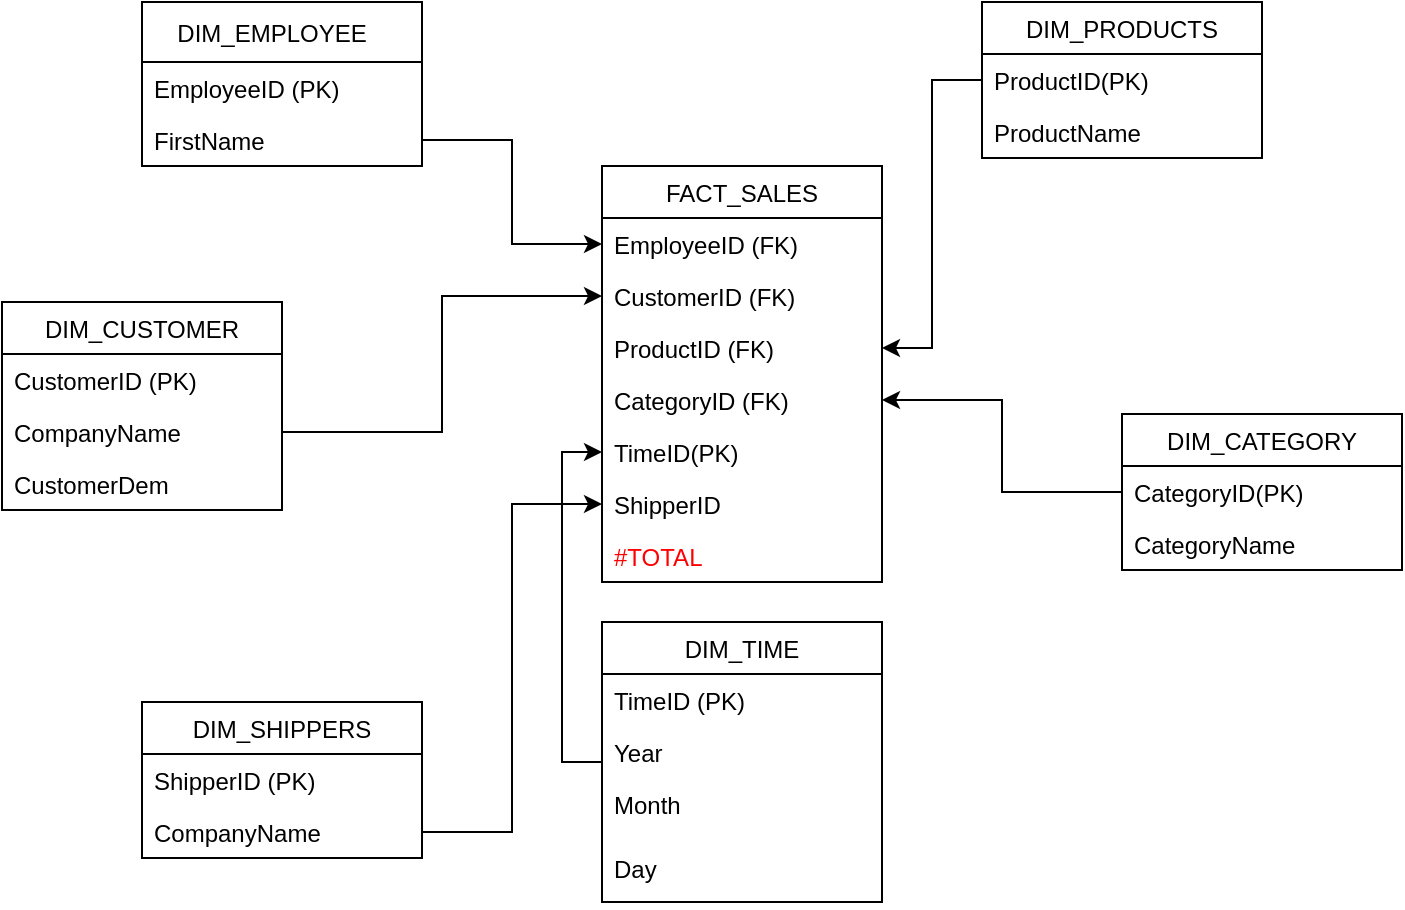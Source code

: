 <mxfile version="14.9.8" type="github">
  <diagram id="v3f1Fml4-4x8fgCfMiBs" name="Page-1">
    <mxGraphModel dx="1038" dy="489" grid="1" gridSize="10" guides="1" tooltips="1" connect="1" arrows="1" fold="1" page="1" pageScale="1" pageWidth="827" pageHeight="1169" math="0" shadow="0">
      <root>
        <mxCell id="0" />
        <mxCell id="1" parent="0" />
        <object label="DIM_EMPLOYEE   " id="hz4iwN1TB7VWFv_XUfBX-1">
          <mxCell style="swimlane;fontStyle=0;childLayout=stackLayout;horizontal=1;startSize=30;horizontalStack=0;resizeParent=1;resizeParentMax=0;resizeLast=0;collapsible=1;marginBottom=0;" vertex="1" parent="1">
            <mxGeometry x="100" y="80" width="140" height="82" as="geometry" />
          </mxCell>
        </object>
        <mxCell id="hz4iwN1TB7VWFv_XUfBX-2" value="EmployeeID (PK)" style="text;strokeColor=none;fillColor=none;align=left;verticalAlign=top;spacingLeft=4;spacingRight=4;overflow=hidden;rotatable=0;points=[[0,0.5],[1,0.5]];portConstraint=eastwest;" vertex="1" parent="hz4iwN1TB7VWFv_XUfBX-1">
          <mxGeometry y="30" width="140" height="26" as="geometry" />
        </mxCell>
        <mxCell id="hz4iwN1TB7VWFv_XUfBX-3" value="FirstName " style="text;strokeColor=none;fillColor=none;align=left;verticalAlign=top;spacingLeft=4;spacingRight=4;overflow=hidden;rotatable=0;points=[[0,0.5],[1,0.5]];portConstraint=eastwest;" vertex="1" parent="hz4iwN1TB7VWFv_XUfBX-1">
          <mxGeometry y="56" width="140" height="26" as="geometry" />
        </mxCell>
        <mxCell id="hz4iwN1TB7VWFv_XUfBX-5" value="FACT_SALES" style="swimlane;fontStyle=0;childLayout=stackLayout;horizontal=1;startSize=26;horizontalStack=0;resizeParent=1;resizeParentMax=0;resizeLast=0;collapsible=1;marginBottom=0;" vertex="1" parent="1">
          <mxGeometry x="330" y="162" width="140" height="208" as="geometry" />
        </mxCell>
        <mxCell id="hz4iwN1TB7VWFv_XUfBX-6" value="EmployeeID (FK)" style="text;strokeColor=none;fillColor=none;align=left;verticalAlign=top;spacingLeft=4;spacingRight=4;overflow=hidden;rotatable=0;points=[[0,0.5],[1,0.5]];portConstraint=eastwest;" vertex="1" parent="hz4iwN1TB7VWFv_XUfBX-5">
          <mxGeometry y="26" width="140" height="26" as="geometry" />
        </mxCell>
        <mxCell id="hz4iwN1TB7VWFv_XUfBX-7" value="CustomerID (FK)" style="text;strokeColor=none;fillColor=none;align=left;verticalAlign=top;spacingLeft=4;spacingRight=4;overflow=hidden;rotatable=0;points=[[0,0.5],[1,0.5]];portConstraint=eastwest;" vertex="1" parent="hz4iwN1TB7VWFv_XUfBX-5">
          <mxGeometry y="52" width="140" height="26" as="geometry" />
        </mxCell>
        <mxCell id="hz4iwN1TB7VWFv_XUfBX-8" value="ProductID (FK)" style="text;strokeColor=none;fillColor=none;align=left;verticalAlign=top;spacingLeft=4;spacingRight=4;overflow=hidden;rotatable=0;points=[[0,0.5],[1,0.5]];portConstraint=eastwest;" vertex="1" parent="hz4iwN1TB7VWFv_XUfBX-5">
          <mxGeometry y="78" width="140" height="26" as="geometry" />
        </mxCell>
        <mxCell id="hz4iwN1TB7VWFv_XUfBX-15" value="CategoryID (FK)" style="text;strokeColor=none;fillColor=none;align=left;verticalAlign=top;spacingLeft=4;spacingRight=4;overflow=hidden;rotatable=0;points=[[0,0.5],[1,0.5]];portConstraint=eastwest;" vertex="1" parent="hz4iwN1TB7VWFv_XUfBX-5">
          <mxGeometry y="104" width="140" height="26" as="geometry" />
        </mxCell>
        <mxCell id="hz4iwN1TB7VWFv_XUfBX-16" value="TimeID(PK)" style="text;strokeColor=none;fillColor=none;align=left;verticalAlign=top;spacingLeft=4;spacingRight=4;overflow=hidden;rotatable=0;points=[[0,0.5],[1,0.5]];portConstraint=eastwest;" vertex="1" parent="hz4iwN1TB7VWFv_XUfBX-5">
          <mxGeometry y="130" width="140" height="26" as="geometry" />
        </mxCell>
        <mxCell id="hz4iwN1TB7VWFv_XUfBX-47" value="ShipperID" style="text;strokeColor=none;fillColor=none;align=left;verticalAlign=top;spacingLeft=4;spacingRight=4;overflow=hidden;rotatable=0;points=[[0,0.5],[1,0.5]];portConstraint=eastwest;" vertex="1" parent="hz4iwN1TB7VWFv_XUfBX-5">
          <mxGeometry y="156" width="140" height="26" as="geometry" />
        </mxCell>
        <mxCell id="hz4iwN1TB7VWFv_XUfBX-17" value="#TOTAL" style="text;strokeColor=none;fillColor=none;align=left;verticalAlign=top;spacingLeft=4;spacingRight=4;overflow=hidden;rotatable=0;points=[[0,0.5],[1,0.5]];portConstraint=eastwest;fontColor=#FF0000;" vertex="1" parent="hz4iwN1TB7VWFv_XUfBX-5">
          <mxGeometry y="182" width="140" height="26" as="geometry" />
        </mxCell>
        <mxCell id="hz4iwN1TB7VWFv_XUfBX-19" style="edgeStyle=orthogonalEdgeStyle;rounded=0;orthogonalLoop=1;jettySize=auto;html=1;entryX=0;entryY=0.5;entryDx=0;entryDy=0;fontColor=#FF0000;" edge="1" parent="1" source="hz4iwN1TB7VWFv_XUfBX-9" target="hz4iwN1TB7VWFv_XUfBX-16">
          <mxGeometry relative="1" as="geometry">
            <Array as="points">
              <mxPoint x="310" y="460" />
              <mxPoint x="310" y="305" />
            </Array>
          </mxGeometry>
        </mxCell>
        <mxCell id="hz4iwN1TB7VWFv_XUfBX-9" value="DIM_TIME" style="swimlane;fontStyle=0;childLayout=stackLayout;horizontal=1;startSize=26;horizontalStack=0;resizeParent=1;resizeParentMax=0;resizeLast=0;collapsible=1;marginBottom=0;" vertex="1" parent="1">
          <mxGeometry x="330" y="390" width="140" height="140" as="geometry" />
        </mxCell>
        <mxCell id="hz4iwN1TB7VWFv_XUfBX-10" value="TimeID (PK)" style="text;strokeColor=none;fillColor=none;align=left;verticalAlign=top;spacingLeft=4;spacingRight=4;overflow=hidden;rotatable=0;points=[[0,0.5],[1,0.5]];portConstraint=eastwest;" vertex="1" parent="hz4iwN1TB7VWFv_XUfBX-9">
          <mxGeometry y="26" width="140" height="26" as="geometry" />
        </mxCell>
        <mxCell id="hz4iwN1TB7VWFv_XUfBX-11" value="Year" style="text;strokeColor=none;fillColor=none;align=left;verticalAlign=top;spacingLeft=4;spacingRight=4;overflow=hidden;rotatable=0;points=[[0,0.5],[1,0.5]];portConstraint=eastwest;" vertex="1" parent="hz4iwN1TB7VWFv_XUfBX-9">
          <mxGeometry y="52" width="140" height="26" as="geometry" />
        </mxCell>
        <mxCell id="hz4iwN1TB7VWFv_XUfBX-12" value="Month" style="text;strokeColor=none;fillColor=none;align=left;verticalAlign=top;spacingLeft=4;spacingRight=4;overflow=hidden;rotatable=0;points=[[0,0.5],[1,0.5]];portConstraint=eastwest;" vertex="1" parent="hz4iwN1TB7VWFv_XUfBX-9">
          <mxGeometry y="78" width="140" height="32" as="geometry" />
        </mxCell>
        <mxCell id="hz4iwN1TB7VWFv_XUfBX-13" value="Day" style="text;strokeColor=none;fillColor=none;align=left;verticalAlign=top;spacingLeft=4;spacingRight=4;overflow=hidden;rotatable=0;points=[[0,0.5],[1,0.5]];portConstraint=eastwest;" vertex="1" parent="hz4iwN1TB7VWFv_XUfBX-9">
          <mxGeometry y="110" width="140" height="30" as="geometry" />
        </mxCell>
        <mxCell id="hz4iwN1TB7VWFv_XUfBX-18" style="edgeStyle=orthogonalEdgeStyle;rounded=0;orthogonalLoop=1;jettySize=auto;html=1;fontColor=#FF0000;" edge="1" parent="1" source="hz4iwN1TB7VWFv_XUfBX-3" target="hz4iwN1TB7VWFv_XUfBX-6">
          <mxGeometry relative="1" as="geometry" />
        </mxCell>
        <mxCell id="hz4iwN1TB7VWFv_XUfBX-28" value="DIM_CUSTOMER" style="swimlane;fontStyle=0;childLayout=stackLayout;horizontal=1;startSize=26;horizontalStack=0;resizeParent=1;resizeParentMax=0;resizeLast=0;collapsible=1;marginBottom=0;" vertex="1" parent="1">
          <mxGeometry x="30" y="230" width="140" height="104" as="geometry" />
        </mxCell>
        <mxCell id="hz4iwN1TB7VWFv_XUfBX-29" value="CustomerID (PK)" style="text;strokeColor=none;fillColor=none;align=left;verticalAlign=top;spacingLeft=4;spacingRight=4;overflow=hidden;rotatable=0;points=[[0,0.5],[1,0.5]];portConstraint=eastwest;" vertex="1" parent="hz4iwN1TB7VWFv_XUfBX-28">
          <mxGeometry y="26" width="140" height="26" as="geometry" />
        </mxCell>
        <mxCell id="hz4iwN1TB7VWFv_XUfBX-30" value="CompanyName " style="text;strokeColor=none;fillColor=none;align=left;verticalAlign=top;spacingLeft=4;spacingRight=4;overflow=hidden;rotatable=0;points=[[0,0.5],[1,0.5]];portConstraint=eastwest;" vertex="1" parent="hz4iwN1TB7VWFv_XUfBX-28">
          <mxGeometry y="52" width="140" height="26" as="geometry" />
        </mxCell>
        <mxCell id="hz4iwN1TB7VWFv_XUfBX-49" value="CustomerDem" style="text;strokeColor=none;fillColor=none;align=left;verticalAlign=top;spacingLeft=4;spacingRight=4;overflow=hidden;rotatable=0;points=[[0,0.5],[1,0.5]];portConstraint=eastwest;" vertex="1" parent="hz4iwN1TB7VWFv_XUfBX-28">
          <mxGeometry y="78" width="140" height="26" as="geometry" />
        </mxCell>
        <mxCell id="hz4iwN1TB7VWFv_XUfBX-32" style="edgeStyle=orthogonalEdgeStyle;rounded=0;orthogonalLoop=1;jettySize=auto;html=1;entryX=0;entryY=0.5;entryDx=0;entryDy=0;fontColor=#FF0000;" edge="1" parent="1" source="hz4iwN1TB7VWFv_XUfBX-30" target="hz4iwN1TB7VWFv_XUfBX-7">
          <mxGeometry relative="1" as="geometry" />
        </mxCell>
        <mxCell id="hz4iwN1TB7VWFv_XUfBX-33" value="DIM_PRODUCTS" style="swimlane;fontStyle=0;childLayout=stackLayout;horizontal=1;startSize=26;horizontalStack=0;resizeParent=1;resizeParentMax=0;resizeLast=0;collapsible=1;marginBottom=0;" vertex="1" parent="1">
          <mxGeometry x="520" y="80" width="140" height="78" as="geometry" />
        </mxCell>
        <mxCell id="hz4iwN1TB7VWFv_XUfBX-34" value="ProductID(PK)" style="text;strokeColor=none;fillColor=none;align=left;verticalAlign=top;spacingLeft=4;spacingRight=4;overflow=hidden;rotatable=0;points=[[0,0.5],[1,0.5]];portConstraint=eastwest;" vertex="1" parent="hz4iwN1TB7VWFv_XUfBX-33">
          <mxGeometry y="26" width="140" height="26" as="geometry" />
        </mxCell>
        <mxCell id="hz4iwN1TB7VWFv_XUfBX-35" value="ProductName" style="text;strokeColor=none;fillColor=none;align=left;verticalAlign=top;spacingLeft=4;spacingRight=4;overflow=hidden;rotatable=0;points=[[0,0.5],[1,0.5]];portConstraint=eastwest;" vertex="1" parent="hz4iwN1TB7VWFv_XUfBX-33">
          <mxGeometry y="52" width="140" height="26" as="geometry" />
        </mxCell>
        <mxCell id="hz4iwN1TB7VWFv_XUfBX-37" style="edgeStyle=orthogonalEdgeStyle;rounded=0;orthogonalLoop=1;jettySize=auto;html=1;entryX=1;entryY=0.5;entryDx=0;entryDy=0;fontColor=#FF0000;" edge="1" parent="1" source="hz4iwN1TB7VWFv_XUfBX-34" target="hz4iwN1TB7VWFv_XUfBX-8">
          <mxGeometry relative="1" as="geometry" />
        </mxCell>
        <mxCell id="hz4iwN1TB7VWFv_XUfBX-38" value="DIM_CATEGORY" style="swimlane;fontStyle=0;childLayout=stackLayout;horizontal=1;startSize=26;horizontalStack=0;resizeParent=1;resizeParentMax=0;resizeLast=0;collapsible=1;marginBottom=0;" vertex="1" parent="1">
          <mxGeometry x="590" y="286" width="140" height="78" as="geometry" />
        </mxCell>
        <mxCell id="hz4iwN1TB7VWFv_XUfBX-39" value="CategoryID(PK)" style="text;strokeColor=none;fillColor=none;align=left;verticalAlign=top;spacingLeft=4;spacingRight=4;overflow=hidden;rotatable=0;points=[[0,0.5],[1,0.5]];portConstraint=eastwest;" vertex="1" parent="hz4iwN1TB7VWFv_XUfBX-38">
          <mxGeometry y="26" width="140" height="26" as="geometry" />
        </mxCell>
        <mxCell id="hz4iwN1TB7VWFv_XUfBX-40" value="CategoryName" style="text;strokeColor=none;fillColor=none;align=left;verticalAlign=top;spacingLeft=4;spacingRight=4;overflow=hidden;rotatable=0;points=[[0,0.5],[1,0.5]];portConstraint=eastwest;" vertex="1" parent="hz4iwN1TB7VWFv_XUfBX-38">
          <mxGeometry y="52" width="140" height="26" as="geometry" />
        </mxCell>
        <mxCell id="hz4iwN1TB7VWFv_XUfBX-42" style="edgeStyle=orthogonalEdgeStyle;rounded=0;orthogonalLoop=1;jettySize=auto;html=1;entryX=1;entryY=0.5;entryDx=0;entryDy=0;fontColor=#FF0000;" edge="1" parent="1" source="hz4iwN1TB7VWFv_XUfBX-39" target="hz4iwN1TB7VWFv_XUfBX-15">
          <mxGeometry relative="1" as="geometry" />
        </mxCell>
        <mxCell id="hz4iwN1TB7VWFv_XUfBX-43" value="DIM_SHIPPERS" style="swimlane;fontStyle=0;childLayout=stackLayout;horizontal=1;startSize=26;horizontalStack=0;resizeParent=1;resizeParentMax=0;resizeLast=0;collapsible=1;marginBottom=0;fontColor=#000000;" vertex="1" parent="1">
          <mxGeometry x="100" y="430" width="140" height="78" as="geometry" />
        </mxCell>
        <mxCell id="hz4iwN1TB7VWFv_XUfBX-44" value="ShipperID (PK)" style="text;strokeColor=none;fillColor=none;align=left;verticalAlign=top;spacingLeft=4;spacingRight=4;overflow=hidden;rotatable=0;points=[[0,0.5],[1,0.5]];portConstraint=eastwest;" vertex="1" parent="hz4iwN1TB7VWFv_XUfBX-43">
          <mxGeometry y="26" width="140" height="26" as="geometry" />
        </mxCell>
        <mxCell id="hz4iwN1TB7VWFv_XUfBX-45" value="CompanyName " style="text;strokeColor=none;fillColor=none;align=left;verticalAlign=top;spacingLeft=4;spacingRight=4;overflow=hidden;rotatable=0;points=[[0,0.5],[1,0.5]];portConstraint=eastwest;" vertex="1" parent="hz4iwN1TB7VWFv_XUfBX-43">
          <mxGeometry y="52" width="140" height="26" as="geometry" />
        </mxCell>
        <mxCell id="hz4iwN1TB7VWFv_XUfBX-48" style="edgeStyle=orthogonalEdgeStyle;rounded=0;orthogonalLoop=1;jettySize=auto;html=1;entryX=0;entryY=0.5;entryDx=0;entryDy=0;fontColor=#000000;" edge="1" parent="1" source="hz4iwN1TB7VWFv_XUfBX-45" target="hz4iwN1TB7VWFv_XUfBX-47">
          <mxGeometry relative="1" as="geometry" />
        </mxCell>
      </root>
    </mxGraphModel>
  </diagram>
</mxfile>
